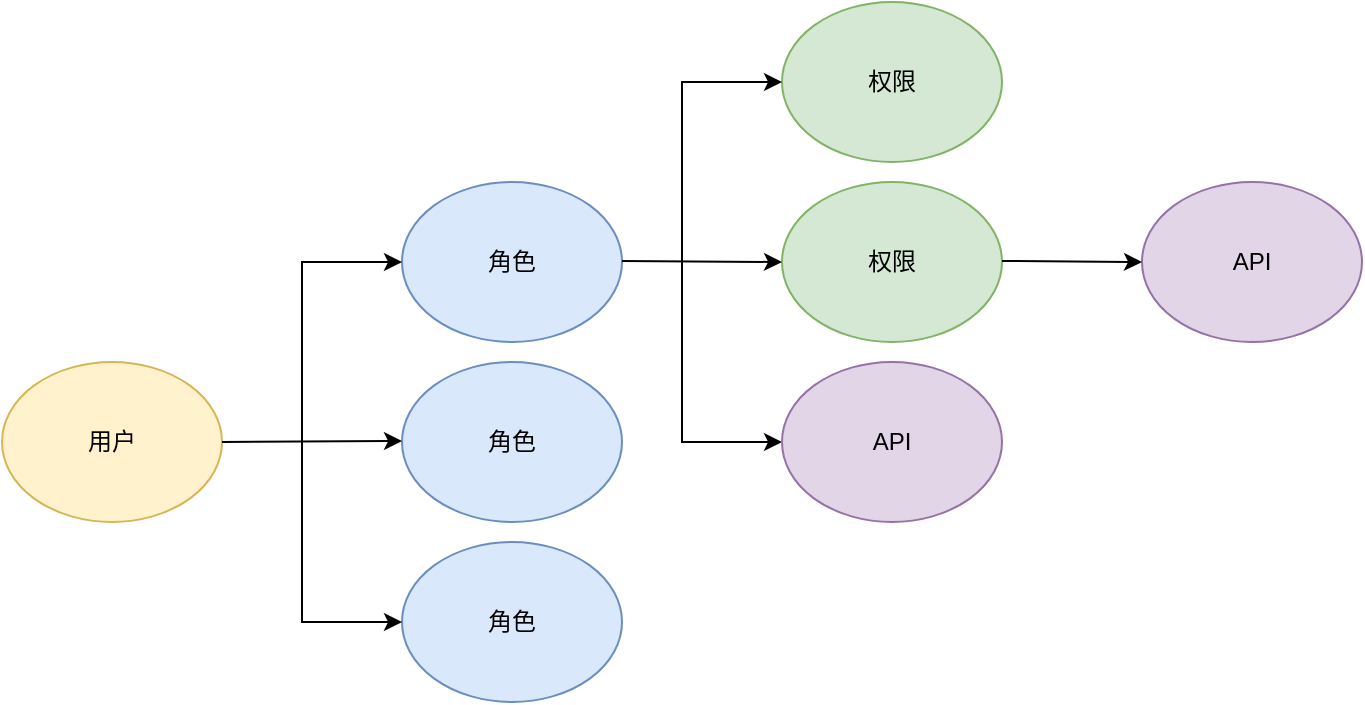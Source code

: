 <mxfile version="21.1.8" type="device">
  <diagram name="Page-1" id="GjS1Mem9yn8qAtI_JCT5">
    <mxGraphModel dx="1434" dy="632" grid="1" gridSize="10" guides="1" tooltips="1" connect="1" arrows="1" fold="1" page="1" pageScale="1" pageWidth="1169" pageHeight="827" math="0" shadow="0">
      <root>
        <mxCell id="0" />
        <mxCell id="1" parent="0" />
        <mxCell id="zaJBsKNT6RyjItxkQreM-1" value="用户" style="ellipse;whiteSpace=wrap;html=1;fillColor=#fff2cc;strokeColor=#d6b656;" parent="1" vertex="1">
          <mxGeometry x="160" y="220" width="110" height="80" as="geometry" />
        </mxCell>
        <mxCell id="zaJBsKNT6RyjItxkQreM-2" value="角色" style="ellipse;whiteSpace=wrap;html=1;fillColor=#dae8fc;strokeColor=#6c8ebf;" parent="1" vertex="1">
          <mxGeometry x="360" y="220" width="110" height="80" as="geometry" />
        </mxCell>
        <mxCell id="zaJBsKNT6RyjItxkQreM-9" value="角色" style="ellipse;whiteSpace=wrap;html=1;fillColor=#dae8fc;strokeColor=#6c8ebf;" parent="1" vertex="1">
          <mxGeometry x="360" y="310" width="110" height="80" as="geometry" />
        </mxCell>
        <mxCell id="zaJBsKNT6RyjItxkQreM-10" value="角色" style="ellipse;whiteSpace=wrap;html=1;fillColor=#dae8fc;strokeColor=#6c8ebf;" parent="1" vertex="1">
          <mxGeometry x="360" y="130" width="110" height="80" as="geometry" />
        </mxCell>
        <mxCell id="zaJBsKNT6RyjItxkQreM-11" value="权限" style="ellipse;whiteSpace=wrap;html=1;fillColor=#d5e8d4;strokeColor=#82b366;" parent="1" vertex="1">
          <mxGeometry x="550" y="130" width="110" height="80" as="geometry" />
        </mxCell>
        <mxCell id="zaJBsKNT6RyjItxkQreM-12" value="权限" style="ellipse;whiteSpace=wrap;html=1;fillColor=#d5e8d4;strokeColor=#82b366;" parent="1" vertex="1">
          <mxGeometry x="550" y="40" width="110" height="80" as="geometry" />
        </mxCell>
        <mxCell id="zaJBsKNT6RyjItxkQreM-13" value="API" style="ellipse;whiteSpace=wrap;html=1;fillColor=#e1d5e7;strokeColor=#9673a6;" parent="1" vertex="1">
          <mxGeometry x="730" y="130" width="110" height="80" as="geometry" />
        </mxCell>
        <mxCell id="zaJBsKNT6RyjItxkQreM-15" value="" style="endArrow=classic;html=1;rounded=0;" parent="1" edge="1">
          <mxGeometry width="50" height="50" relative="1" as="geometry">
            <mxPoint x="310" y="290" as="sourcePoint" />
            <mxPoint x="360" y="170" as="targetPoint" />
            <Array as="points">
              <mxPoint x="310" y="170" />
            </Array>
          </mxGeometry>
        </mxCell>
        <mxCell id="zaJBsKNT6RyjItxkQreM-16" value="" style="endArrow=classic;html=1;rounded=0;" parent="1" edge="1">
          <mxGeometry width="50" height="50" relative="1" as="geometry">
            <mxPoint x="310" y="290" as="sourcePoint" />
            <mxPoint x="360" y="350" as="targetPoint" />
            <Array as="points">
              <mxPoint x="310" y="350" />
            </Array>
          </mxGeometry>
        </mxCell>
        <mxCell id="zaJBsKNT6RyjItxkQreM-17" value="" style="endArrow=classic;html=1;rounded=0;" parent="1" edge="1">
          <mxGeometry width="50" height="50" relative="1" as="geometry">
            <mxPoint x="270" y="260" as="sourcePoint" />
            <mxPoint x="360" y="259.5" as="targetPoint" />
          </mxGeometry>
        </mxCell>
        <mxCell id="zaJBsKNT6RyjItxkQreM-18" value="" style="endArrow=classic;html=1;rounded=0;entryX=0;entryY=0.5;entryDx=0;entryDy=0;" parent="1" target="zaJBsKNT6RyjItxkQreM-11" edge="1">
          <mxGeometry width="50" height="50" relative="1" as="geometry">
            <mxPoint x="470" y="169.5" as="sourcePoint" />
            <mxPoint x="540" y="169.5" as="targetPoint" />
          </mxGeometry>
        </mxCell>
        <mxCell id="zaJBsKNT6RyjItxkQreM-19" value="" style="endArrow=classic;html=1;rounded=0;" parent="1" edge="1">
          <mxGeometry width="50" height="50" relative="1" as="geometry">
            <mxPoint x="500" y="170" as="sourcePoint" />
            <mxPoint x="550" y="80" as="targetPoint" />
            <Array as="points">
              <mxPoint x="500" y="80" />
            </Array>
          </mxGeometry>
        </mxCell>
        <mxCell id="zaJBsKNT6RyjItxkQreM-20" value="" style="endArrow=classic;html=1;rounded=0;" parent="1" edge="1">
          <mxGeometry width="50" height="50" relative="1" as="geometry">
            <mxPoint x="500" y="170" as="sourcePoint" />
            <mxPoint x="550" y="260" as="targetPoint" />
            <Array as="points">
              <mxPoint x="500" y="260" />
            </Array>
          </mxGeometry>
        </mxCell>
        <mxCell id="zaJBsKNT6RyjItxkQreM-21" value="" style="endArrow=classic;html=1;rounded=0;entryX=0;entryY=0.5;entryDx=0;entryDy=0;" parent="1" target="zaJBsKNT6RyjItxkQreM-13" edge="1">
          <mxGeometry width="50" height="50" relative="1" as="geometry">
            <mxPoint x="660" y="169.5" as="sourcePoint" />
            <mxPoint x="720" y="169.5" as="targetPoint" />
          </mxGeometry>
        </mxCell>
        <mxCell id="5IGpXpkWz6Yfwb1Vo6Io-1" value="API" style="ellipse;whiteSpace=wrap;html=1;fillColor=#e1d5e7;strokeColor=#9673a6;" vertex="1" parent="1">
          <mxGeometry x="550" y="220" width="110" height="80" as="geometry" />
        </mxCell>
      </root>
    </mxGraphModel>
  </diagram>
</mxfile>
